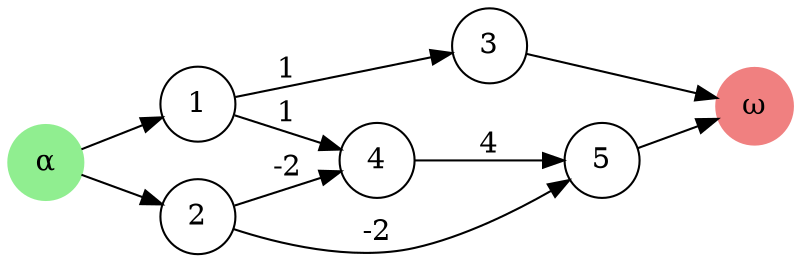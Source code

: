 // Graphe de contraintes
digraph {
	rankdir=LR
	1 [label=1 shape=circle]
	2 [label=2 shape=circle]
	3 [label=3 shape=circle]
	4 [label=4 shape=circle]
	5 [label=5 shape=circle]
	1 -> 3 [label=1]
	1 -> 4 [label=1]
	2 -> 4 [label=-2]
	2 -> 5 [label=-2]
	4 -> 5 [label=4]
	Alpha [label="α" color=lightgreen shape=circle style=filled]
	Alpha -> 1 [label=""]
	Alpha -> 2 [label=""]
	Omega [label="ω" color=lightcoral shape=circle style=filled]
	3 -> Omega [label=""]
	5 -> Omega [label=""]
}
